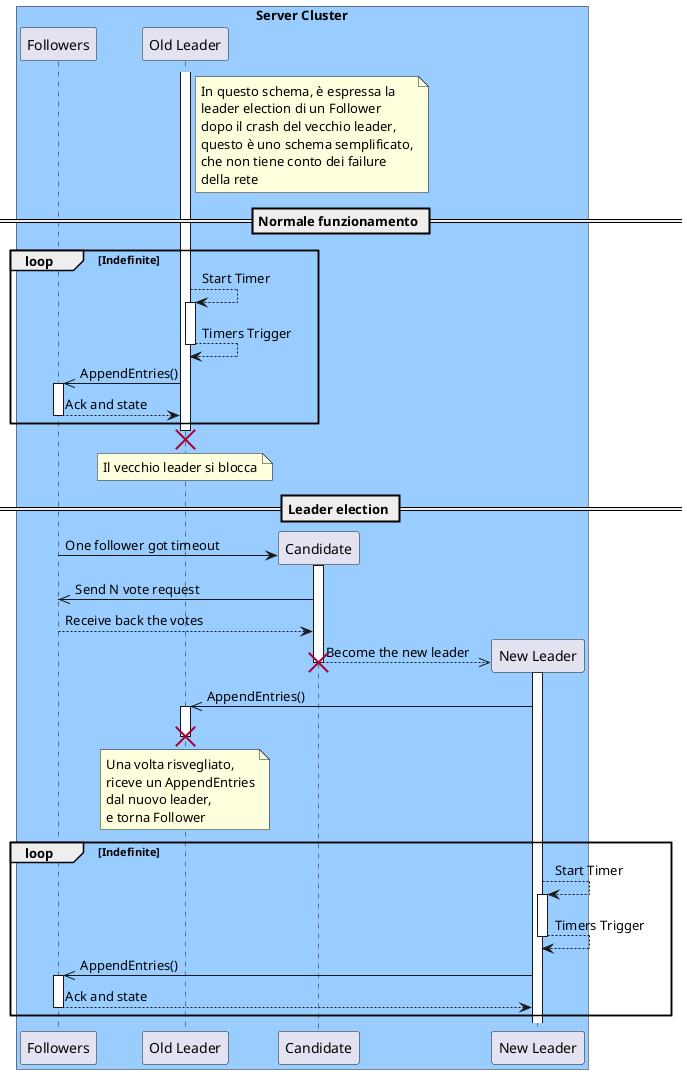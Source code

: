 @startuml
    

  box "Server Cluster" #99CCFF 
    participant "Followers" as Followers
    participant "Old Leader" as OldLeader
    participant "Candidate" as Candidate
    participant "New Leader" as Leader
  activate OldLeader

  note right OldLeader
    In questo schema, è espressa la
    leader election di un Follower
    dopo il crash del vecchio leader,
    questo è uno schema semplificato,
    che non tiene conto dei failure 
    della rete
  end note
  == Normale funzionamento ==
  loop Indefinite
    OldLeader --> OldLeader ++ : Start Timer
    return Timers Trigger
    OldLeader ->> Followers : AppendEntries()
    activate Followers
    Followers --> OldLeader : Ack and state
    deactivate Followers
  end group
    destroy OldLeader 
  note over OldLeader :Il vecchio leader si blocca
  == Leader election ==
  Followers -> Candidate ** : One follower got timeout
  activate Candidate
  Candidate ->> Followers : Send N vote request
  Followers --> Candidate : Receive back the votes
  
  Candidate -->> Leader ** : Become the new leader
  activate Leader
  deactivate Candidate 
  destroy Candidate
  Leader ->> OldLeader : AppendEntries()
  activate OldLeader
  note Over OldLeader 
    Una volta risvegliato,
    riceve un AppendEntries
    dal nuovo leader,
    e torna Follower
  end note
  destroy OldLeader
  loop Indefinite
    Leader --> Leader ++ : Start Timer
    return Timers Trigger
    Leader ->> Followers : AppendEntries()
    activate Followers
    Followers --> Leader : Ack and state
    deactivate Followers
  end group
end box
@enduml